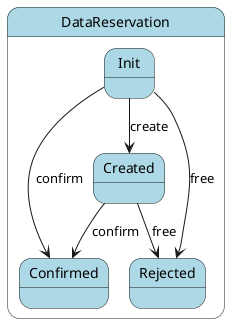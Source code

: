 @startuml



state DataReservation #lightblue {

    state Init #lightblue {
    }

    state Created #lightblue {
    }

    state Confirmed #lightblue {
    }

    state Rejected #lightblue {
    }

}


Init --> Created : create

Init --> Confirmed : confirm

Init --> Rejected : free

Created --> Confirmed : confirm

Created --> Rejected : free




@enduml
